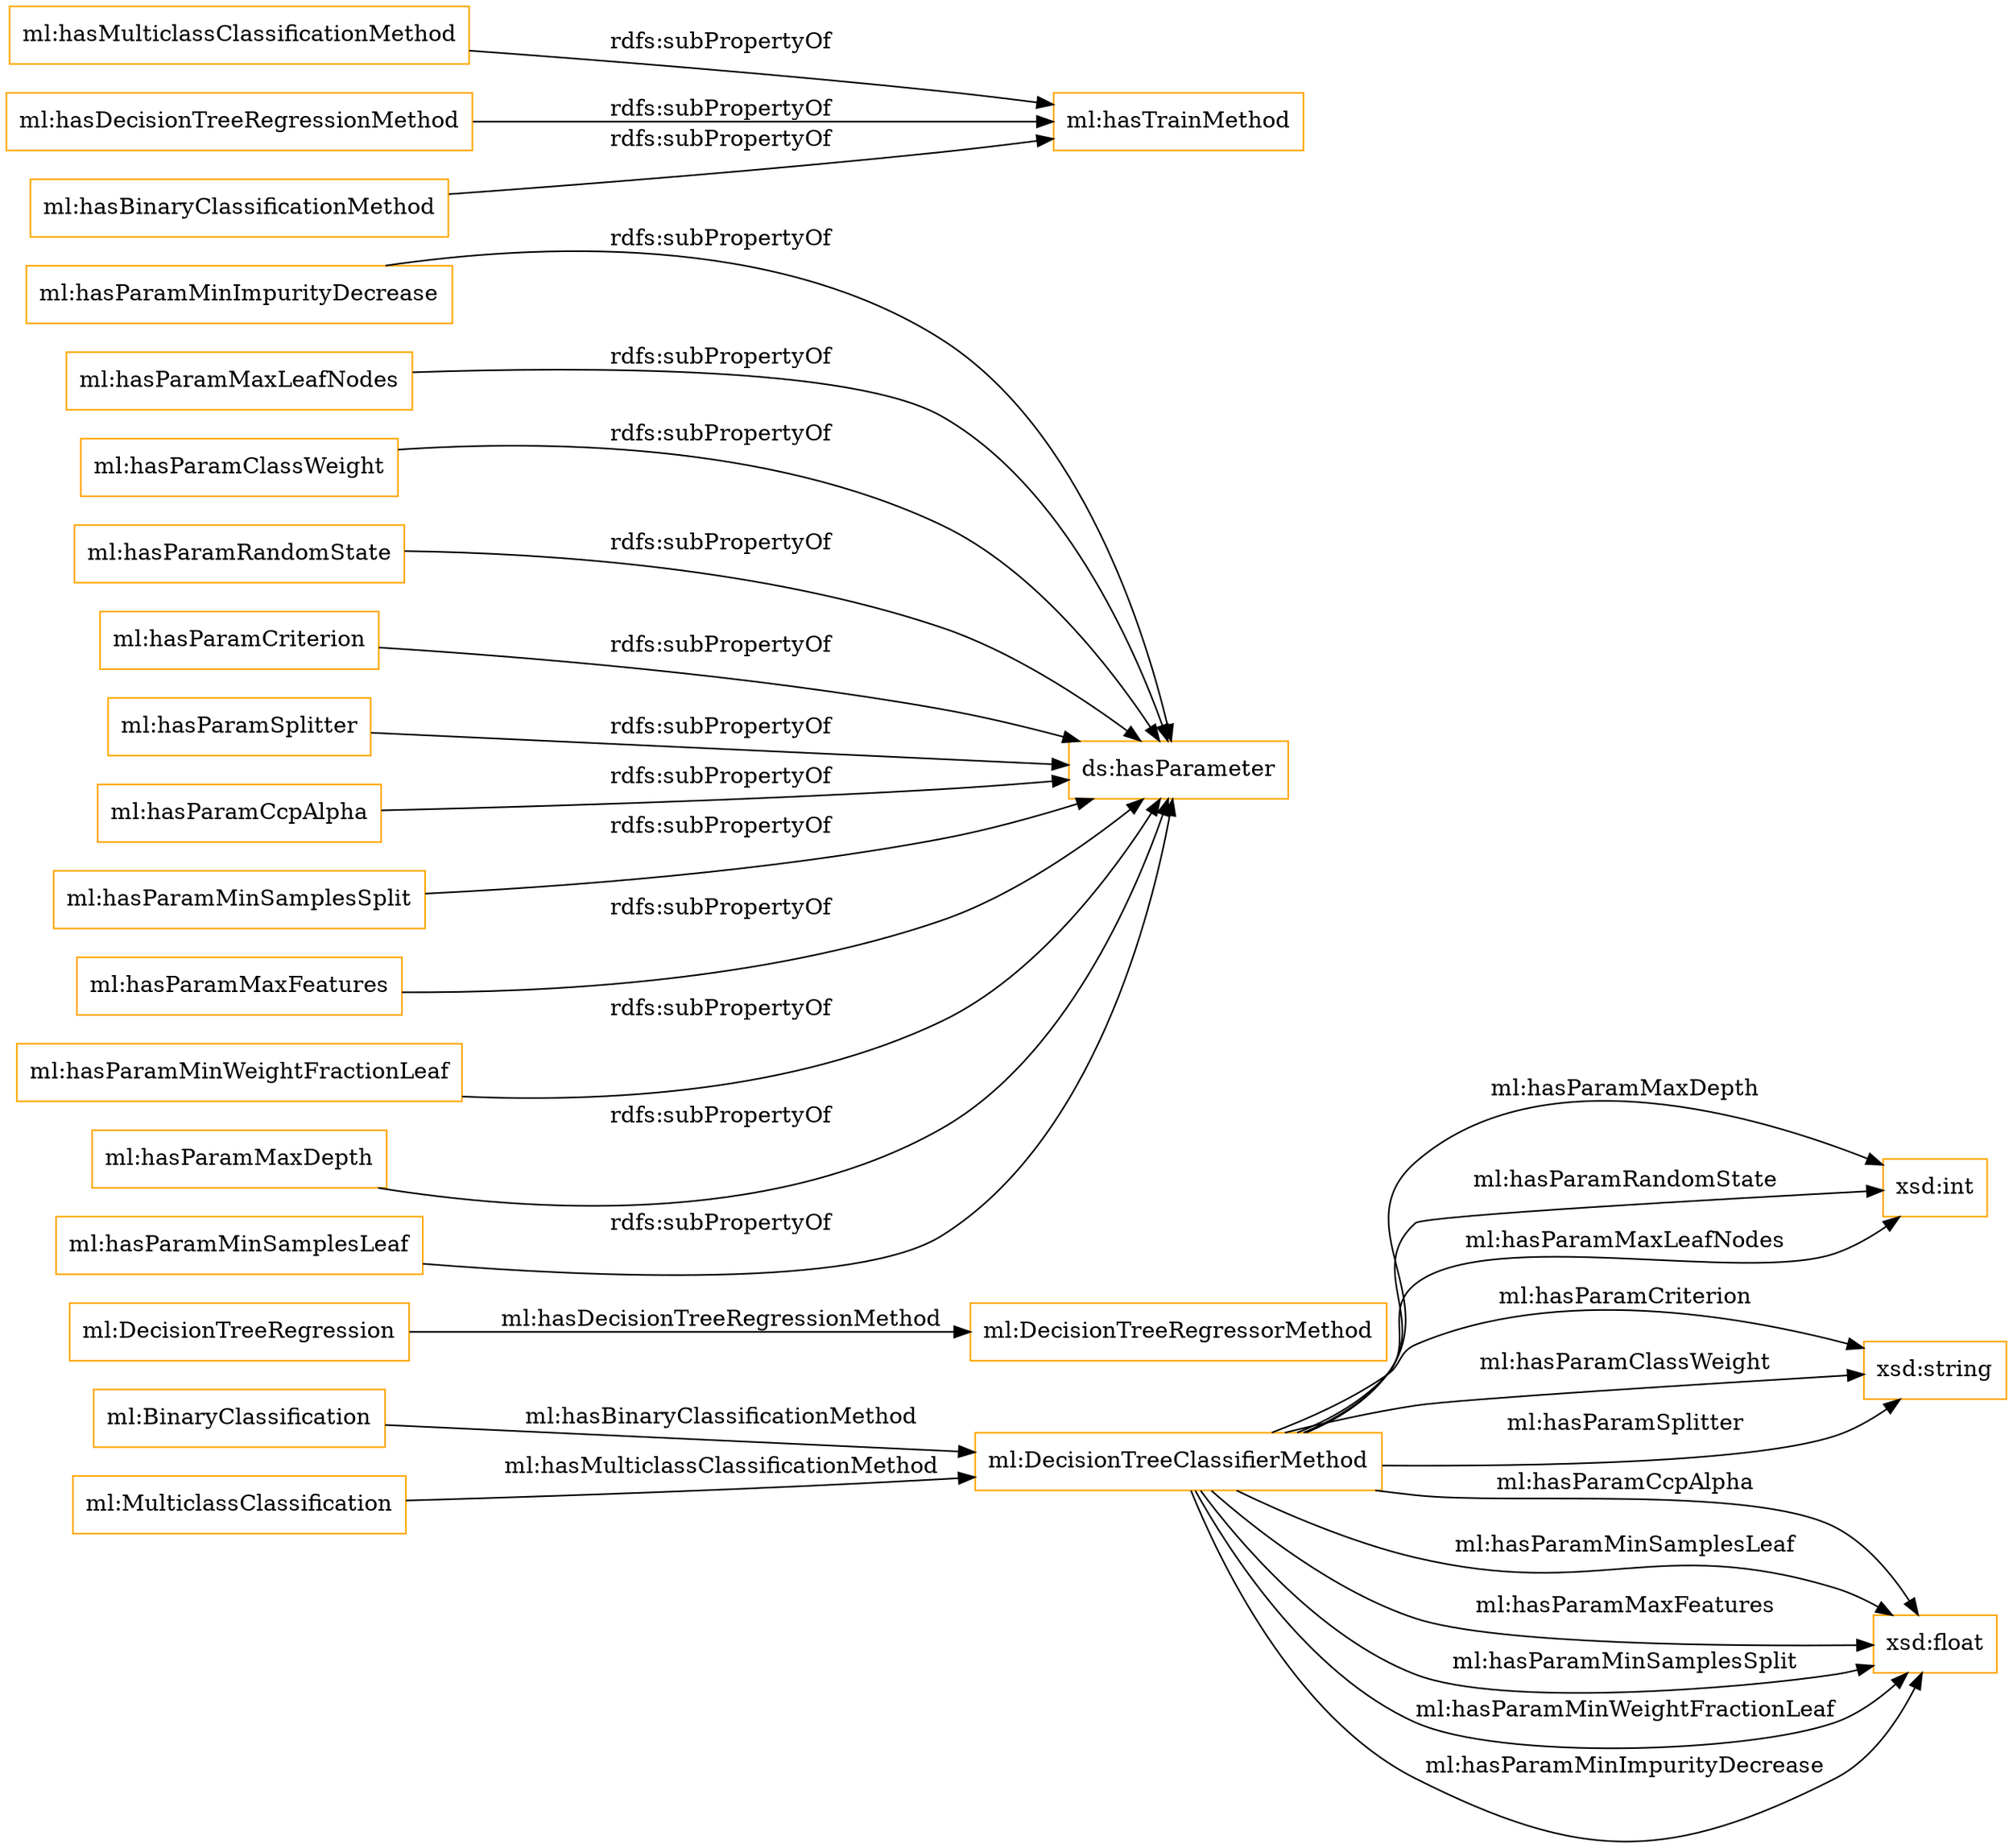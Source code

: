 digraph ar2dtool_diagram { 
rankdir=LR;
size="1501"
node [shape = rectangle, color="orange"]; "ml:DecisionTreeClassifierMethod" "ml:DecisionTreeRegressorMethod" ; /*classes style*/
	"ml:hasParamMinImpurityDecrease" -> "ds:hasParameter" [ label = "rdfs:subPropertyOf" ];
	"ml:hasParamMaxLeafNodes" -> "ds:hasParameter" [ label = "rdfs:subPropertyOf" ];
	"ml:hasParamClassWeight" -> "ds:hasParameter" [ label = "rdfs:subPropertyOf" ];
	"ml:hasParamRandomState" -> "ds:hasParameter" [ label = "rdfs:subPropertyOf" ];
	"ml:hasMulticlassClassificationMethod" -> "ml:hasTrainMethod" [ label = "rdfs:subPropertyOf" ];
	"ml:hasParamCriterion" -> "ds:hasParameter" [ label = "rdfs:subPropertyOf" ];
	"ml:hasParamSplitter" -> "ds:hasParameter" [ label = "rdfs:subPropertyOf" ];
	"ml:hasParamCcpAlpha" -> "ds:hasParameter" [ label = "rdfs:subPropertyOf" ];
	"ml:hasDecisionTreeRegressionMethod" -> "ml:hasTrainMethod" [ label = "rdfs:subPropertyOf" ];
	"ml:hasParamMinSamplesSplit" -> "ds:hasParameter" [ label = "rdfs:subPropertyOf" ];
	"ml:hasParamMaxFeatures" -> "ds:hasParameter" [ label = "rdfs:subPropertyOf" ];
	"ml:hasParamMinWeightFractionLeaf" -> "ds:hasParameter" [ label = "rdfs:subPropertyOf" ];
	"ml:hasBinaryClassificationMethod" -> "ml:hasTrainMethod" [ label = "rdfs:subPropertyOf" ];
	"ml:hasParamMaxDepth" -> "ds:hasParameter" [ label = "rdfs:subPropertyOf" ];
	"ml:hasParamMinSamplesLeaf" -> "ds:hasParameter" [ label = "rdfs:subPropertyOf" ];
	"ml:DecisionTreeClassifierMethod" -> "xsd:int" [ label = "ml:hasParamMaxDepth" ];
	"ml:DecisionTreeClassifierMethod" -> "xsd:string" [ label = "ml:hasParamCriterion" ];
	"ml:BinaryClassification" -> "ml:DecisionTreeClassifierMethod" [ label = "ml:hasBinaryClassificationMethod" ];
	"ml:DecisionTreeClassifierMethod" -> "xsd:float" [ label = "ml:hasParamCcpAlpha" ];
	"ml:DecisionTreeClassifierMethod" -> "xsd:string" [ label = "ml:hasParamClassWeight" ];
	"ml:DecisionTreeClassifierMethod" -> "xsd:int" [ label = "ml:hasParamRandomState" ];
	"ml:DecisionTreeClassifierMethod" -> "xsd:float" [ label = "ml:hasParamMinSamplesLeaf" ];
	"ml:DecisionTreeClassifierMethod" -> "xsd:float" [ label = "ml:hasParamMaxFeatures" ];
	"ml:DecisionTreeClassifierMethod" -> "xsd:string" [ label = "ml:hasParamSplitter" ];
	"ml:DecisionTreeRegression" -> "ml:DecisionTreeRegressorMethod" [ label = "ml:hasDecisionTreeRegressionMethod" ];
	"ml:DecisionTreeClassifierMethod" -> "xsd:int" [ label = "ml:hasParamMaxLeafNodes" ];
	"ml:DecisionTreeClassifierMethod" -> "xsd:float" [ label = "ml:hasParamMinSamplesSplit" ];
	"ml:DecisionTreeClassifierMethod" -> "xsd:float" [ label = "ml:hasParamMinWeightFractionLeaf" ];
	"ml:DecisionTreeClassifierMethod" -> "xsd:float" [ label = "ml:hasParamMinImpurityDecrease" ];
	"ml:MulticlassClassification" -> "ml:DecisionTreeClassifierMethod" [ label = "ml:hasMulticlassClassificationMethod" ];

}
